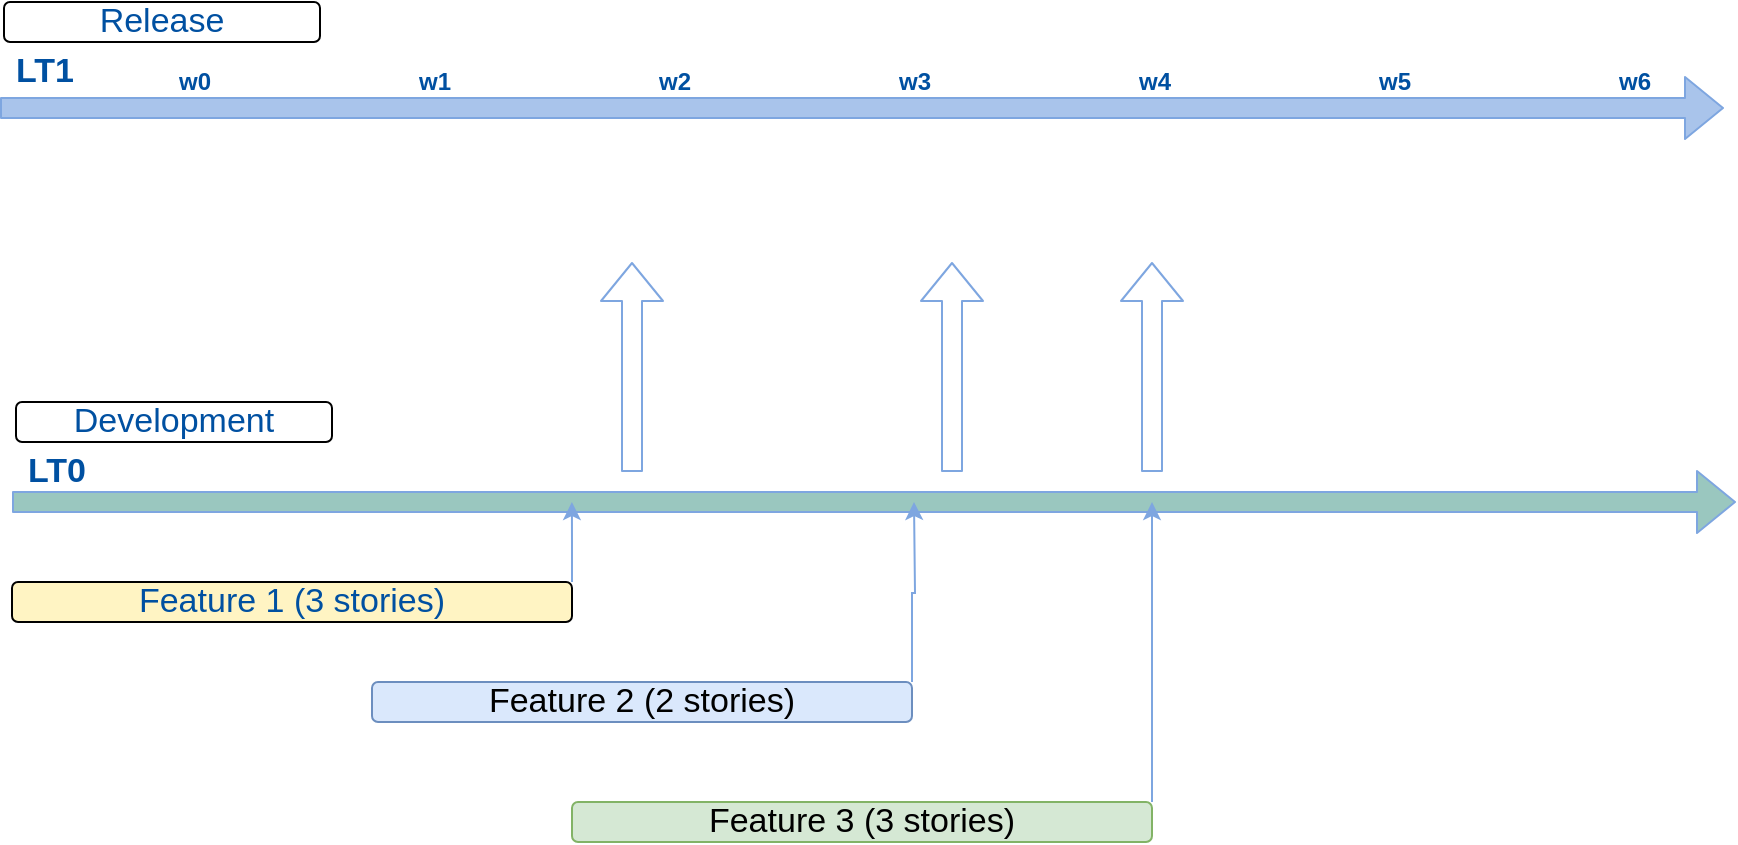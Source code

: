 <mxfile version="12.7.9" type="github">
  <diagram id="oInA9YpVJKGzTpnUIwjt" name="Page-1">
    <mxGraphModel dx="1071" dy="627" grid="1" gridSize="10" guides="1" tooltips="1" connect="1" arrows="1" fold="1" page="1" pageScale="1" pageWidth="850" pageHeight="1100" math="0" shadow="0">
      <root>
        <mxCell id="0" />
        <mxCell id="1" parent="0" />
        <mxCell id="J2-bpZsxf6MJ3AO0Zzre-2" value="w1" style="text;html=1;resizable=0;autosize=1;align=center;verticalAlign=middle;points=[];fillColor=none;strokeColor=none;rounded=0;fontColor=#0050A1;fontStyle=1" vertex="1" parent="1">
          <mxGeometry x="216" y="120" width="30" height="20" as="geometry" />
        </mxCell>
        <mxCell id="J2-bpZsxf6MJ3AO0Zzre-5" value="w2" style="text;html=1;resizable=0;autosize=1;align=center;verticalAlign=middle;points=[];fillColor=none;strokeColor=none;rounded=0;fontColor=#0050A1;fontStyle=1" vertex="1" parent="1">
          <mxGeometry x="336" y="120" width="30" height="20" as="geometry" />
        </mxCell>
        <mxCell id="J2-bpZsxf6MJ3AO0Zzre-6" value="w3" style="text;html=1;resizable=0;autosize=1;align=center;verticalAlign=middle;points=[];fillColor=none;strokeColor=none;rounded=0;fontColor=#0050A1;fontStyle=1" vertex="1" parent="1">
          <mxGeometry x="456" y="120" width="30" height="20" as="geometry" />
        </mxCell>
        <mxCell id="J2-bpZsxf6MJ3AO0Zzre-7" value="w4" style="text;html=1;resizable=0;autosize=1;align=center;verticalAlign=middle;points=[];fillColor=none;strokeColor=none;rounded=0;fontColor=#0050A1;fontStyle=1" vertex="1" parent="1">
          <mxGeometry x="576" y="120" width="30" height="20" as="geometry" />
        </mxCell>
        <mxCell id="J2-bpZsxf6MJ3AO0Zzre-8" value="w5" style="text;html=1;resizable=0;autosize=1;align=center;verticalAlign=middle;points=[];fillColor=none;strokeColor=none;rounded=0;fontColor=#0050A1;fontStyle=1" vertex="1" parent="1">
          <mxGeometry x="696" y="120" width="30" height="20" as="geometry" />
        </mxCell>
        <mxCell id="J2-bpZsxf6MJ3AO0Zzre-9" value="w6" style="text;html=1;resizable=0;autosize=1;align=center;verticalAlign=middle;points=[];fillColor=none;strokeColor=none;rounded=0;fontColor=#0050A1;fontStyle=1" vertex="1" parent="1">
          <mxGeometry x="816" y="120" width="30" height="20" as="geometry" />
        </mxCell>
        <mxCell id="J2-bpZsxf6MJ3AO0Zzre-10" value="LT1" style="text;html=1;resizable=0;autosize=1;align=center;verticalAlign=middle;points=[];fillColor=none;strokeColor=none;rounded=0;fontColor=#0050A1;fontStyle=1;fontSize=17;" vertex="1" parent="1">
          <mxGeometry x="16" y="110" width="40" height="30" as="geometry" />
        </mxCell>
        <mxCell id="J2-bpZsxf6MJ3AO0Zzre-19" value="LT0" style="text;html=1;resizable=0;autosize=1;align=center;verticalAlign=middle;points=[];fillColor=none;strokeColor=none;rounded=0;fontColor=#0050A1;fontStyle=1;fontSize=17;" vertex="1" parent="1">
          <mxGeometry x="22" y="310" width="40" height="30" as="geometry" />
        </mxCell>
        <mxCell id="J2-bpZsxf6MJ3AO0Zzre-21" value="" style="shape=flexArrow;endArrow=classic;html=1;fontSize=17;fontColor=#0050A1;exitX=-0.05;exitY=1.1;exitDx=0;exitDy=0;exitPerimeter=0;labelBackgroundColor=#7EA6E0;strokeColor=#7EA6E0;fillColor=#A9C4EB;" edge="1" parent="1" source="J2-bpZsxf6MJ3AO0Zzre-10">
          <mxGeometry width="50" height="50" relative="1" as="geometry">
            <mxPoint x="66" y="180" as="sourcePoint" />
            <mxPoint x="876" y="143" as="targetPoint" />
          </mxGeometry>
        </mxCell>
        <mxCell id="J2-bpZsxf6MJ3AO0Zzre-22" value="" style="shape=flexArrow;endArrow=classic;html=1;fontSize=17;fontColor=#0050A1;exitX=-0.05;exitY=1.1;exitDx=0;exitDy=0;exitPerimeter=0;labelBackgroundColor=#7EA6E0;strokeColor=#7EA6E0;fillColor=#9AC7BF;" edge="1" parent="1">
          <mxGeometry width="50" height="50" relative="1" as="geometry">
            <mxPoint x="20" y="340" as="sourcePoint" />
            <mxPoint x="882" y="340" as="targetPoint" />
          </mxGeometry>
        </mxCell>
        <mxCell id="J2-bpZsxf6MJ3AO0Zzre-23" value="Development" style="rounded=1;whiteSpace=wrap;html=1;fontSize=17;fontColor=#0050A1;" vertex="1" parent="1">
          <mxGeometry x="22" y="290" width="158" height="20" as="geometry" />
        </mxCell>
        <mxCell id="J2-bpZsxf6MJ3AO0Zzre-24" value="Release" style="rounded=1;whiteSpace=wrap;html=1;fontSize=17;fontColor=#0050A1;" vertex="1" parent="1">
          <mxGeometry x="16" y="90" width="158" height="20" as="geometry" />
        </mxCell>
        <mxCell id="J2-bpZsxf6MJ3AO0Zzre-37" style="edgeStyle=orthogonalEdgeStyle;rounded=0;orthogonalLoop=1;jettySize=auto;html=1;exitX=1;exitY=0;exitDx=0;exitDy=0;labelBackgroundColor=#7EA6E0;strokeColor=#7EA6E0;fontSize=17;fontColor=#0050A1;" edge="1" parent="1" source="J2-bpZsxf6MJ3AO0Zzre-25">
          <mxGeometry relative="1" as="geometry">
            <mxPoint x="590" y="340" as="targetPoint" />
          </mxGeometry>
        </mxCell>
        <mxCell id="J2-bpZsxf6MJ3AO0Zzre-25" value="Feature 3 (3 stories)" style="rounded=1;whiteSpace=wrap;html=1;fontSize=17;fillColor=#d5e8d4;strokeColor=#82b366;" vertex="1" parent="1">
          <mxGeometry x="300" y="490" width="290" height="20" as="geometry" />
        </mxCell>
        <mxCell id="J2-bpZsxf6MJ3AO0Zzre-36" style="edgeStyle=orthogonalEdgeStyle;rounded=0;orthogonalLoop=1;jettySize=auto;html=1;exitX=1;exitY=0;exitDx=0;exitDy=0;labelBackgroundColor=#7EA6E0;strokeColor=#7EA6E0;fontSize=17;fontColor=#0050A1;" edge="1" parent="1" source="J2-bpZsxf6MJ3AO0Zzre-26">
          <mxGeometry relative="1" as="geometry">
            <mxPoint x="299.941" y="340" as="targetPoint" />
          </mxGeometry>
        </mxCell>
        <mxCell id="J2-bpZsxf6MJ3AO0Zzre-26" value="Feature 1 (3 stories)" style="rounded=1;whiteSpace=wrap;html=1;fontSize=17;fontColor=#0050A1;fillColor=#FFF4C3;" vertex="1" parent="1">
          <mxGeometry x="20" y="380" width="280" height="20" as="geometry" />
        </mxCell>
        <mxCell id="J2-bpZsxf6MJ3AO0Zzre-29" value="w0" style="text;html=1;resizable=0;autosize=1;align=center;verticalAlign=middle;points=[];fillColor=none;strokeColor=none;rounded=0;fontColor=#0050A1;fontStyle=1" vertex="1" parent="1">
          <mxGeometry x="96" y="120" width="30" height="20" as="geometry" />
        </mxCell>
        <mxCell id="J2-bpZsxf6MJ3AO0Zzre-34" style="edgeStyle=orthogonalEdgeStyle;rounded=0;orthogonalLoop=1;jettySize=auto;html=1;exitX=1;exitY=0;exitDx=0;exitDy=0;labelBackgroundColor=#7EA6E0;strokeColor=#7EA6E0;fontSize=17;fontColor=#0050A1;" edge="1" parent="1" source="J2-bpZsxf6MJ3AO0Zzre-31">
          <mxGeometry relative="1" as="geometry">
            <mxPoint x="471" y="340" as="targetPoint" />
          </mxGeometry>
        </mxCell>
        <mxCell id="J2-bpZsxf6MJ3AO0Zzre-31" value="Feature 2 (2 stories)" style="rounded=1;whiteSpace=wrap;html=1;fontSize=17;fillColor=#dae8fc;strokeColor=#6c8ebf;" vertex="1" parent="1">
          <mxGeometry x="200" y="430" width="270" height="20" as="geometry" />
        </mxCell>
        <mxCell id="J2-bpZsxf6MJ3AO0Zzre-38" value="" style="shape=flexArrow;endArrow=classic;html=1;labelBackgroundColor=#7EA6E0;strokeColor=#7EA6E0;fillColor=none;fontSize=17;fontColor=#0050A1;" edge="1" parent="1">
          <mxGeometry width="50" height="50" relative="1" as="geometry">
            <mxPoint x="330" y="325" as="sourcePoint" />
            <mxPoint x="330" y="220" as="targetPoint" />
          </mxGeometry>
        </mxCell>
        <mxCell id="J2-bpZsxf6MJ3AO0Zzre-39" value="" style="shape=flexArrow;endArrow=classic;html=1;labelBackgroundColor=#7EA6E0;strokeColor=#7EA6E0;fillColor=none;fontSize=17;fontColor=#0050A1;" edge="1" parent="1">
          <mxGeometry width="50" height="50" relative="1" as="geometry">
            <mxPoint x="490" y="325" as="sourcePoint" />
            <mxPoint x="490" y="220" as="targetPoint" />
          </mxGeometry>
        </mxCell>
        <mxCell id="J2-bpZsxf6MJ3AO0Zzre-40" value="" style="shape=flexArrow;endArrow=classic;html=1;labelBackgroundColor=#7EA6E0;strokeColor=#7EA6E0;fillColor=none;fontSize=17;fontColor=#0050A1;" edge="1" parent="1">
          <mxGeometry width="50" height="50" relative="1" as="geometry">
            <mxPoint x="590" y="325" as="sourcePoint" />
            <mxPoint x="590" y="220" as="targetPoint" />
          </mxGeometry>
        </mxCell>
      </root>
    </mxGraphModel>
  </diagram>
</mxfile>
